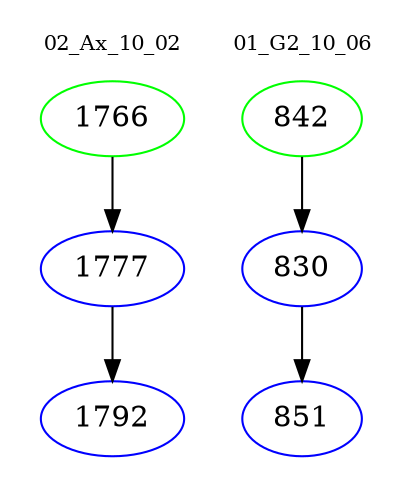 digraph{
subgraph cluster_0 {
color = white
label = "02_Ax_10_02";
fontsize=10;
T0_1766 [label="1766", color="green"]
T0_1766 -> T0_1777 [color="black"]
T0_1777 [label="1777", color="blue"]
T0_1777 -> T0_1792 [color="black"]
T0_1792 [label="1792", color="blue"]
}
subgraph cluster_1 {
color = white
label = "01_G2_10_06";
fontsize=10;
T1_842 [label="842", color="green"]
T1_842 -> T1_830 [color="black"]
T1_830 [label="830", color="blue"]
T1_830 -> T1_851 [color="black"]
T1_851 [label="851", color="blue"]
}
}
